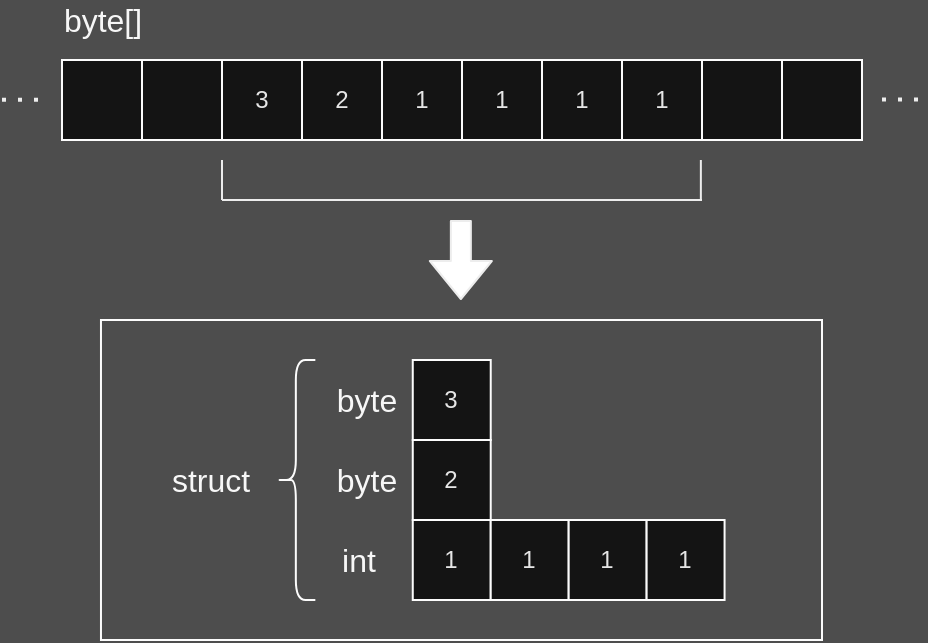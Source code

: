 <mxfile version="15.3.8" type="device"><diagram id="x7A3nt4PcmdwIvdYfDue" name="Page-1"><mxGraphModel dx="679" dy="519" grid="1" gridSize="10" guides="1" tooltips="1" connect="1" arrows="1" fold="1" page="1" pageScale="1" pageWidth="827" pageHeight="1169" background="#4D4D4D" math="0" shadow="0"><root><mxCell id="0"/><mxCell id="1" parent="0"/><mxCell id="RhTFTagBiiyCbsLNz-b6-1" value="" style="rounded=0;whiteSpace=wrap;html=1;fillColor=#141414;fontColor=#E6E6E6;strokeColor=#FCFCFC;" vertex="1" parent="1"><mxGeometry x="240" y="280" width="40" height="40" as="geometry"/></mxCell><mxCell id="RhTFTagBiiyCbsLNz-b6-2" value="" style="rounded=0;whiteSpace=wrap;html=1;fillColor=#141414;fontColor=#E6E6E6;strokeColor=#FCFCFC;" vertex="1" parent="1"><mxGeometry x="280" y="280" width="40" height="40" as="geometry"/></mxCell><mxCell id="RhTFTagBiiyCbsLNz-b6-3" value="3" style="rounded=0;whiteSpace=wrap;html=1;fillColor=#141414;fontColor=#E6E6E6;strokeColor=#FCFCFC;" vertex="1" parent="1"><mxGeometry x="320" y="280" width="40" height="40" as="geometry"/></mxCell><mxCell id="RhTFTagBiiyCbsLNz-b6-4" value="2" style="rounded=0;whiteSpace=wrap;html=1;fillColor=#141414;fontColor=#E6E6E6;strokeColor=#FCFCFC;" vertex="1" parent="1"><mxGeometry x="360" y="280" width="40" height="40" as="geometry"/></mxCell><mxCell id="RhTFTagBiiyCbsLNz-b6-5" value="1" style="rounded=0;whiteSpace=wrap;html=1;fillColor=#141414;fontColor=#E6E6E6;strokeColor=#FCFCFC;" vertex="1" parent="1"><mxGeometry x="400" y="280" width="40" height="40" as="geometry"/></mxCell><mxCell id="RhTFTagBiiyCbsLNz-b6-6" value="1" style="rounded=0;whiteSpace=wrap;html=1;fillColor=#141414;fontColor=#E6E6E6;strokeColor=#FCFCFC;" vertex="1" parent="1"><mxGeometry x="440" y="280" width="40" height="40" as="geometry"/></mxCell><mxCell id="RhTFTagBiiyCbsLNz-b6-7" value="1" style="rounded=0;whiteSpace=wrap;html=1;fillColor=#141414;fontColor=#E6E6E6;strokeColor=#FCFCFC;" vertex="1" parent="1"><mxGeometry x="480" y="280" width="40" height="40" as="geometry"/></mxCell><mxCell id="RhTFTagBiiyCbsLNz-b6-8" value="1" style="rounded=0;whiteSpace=wrap;html=1;fillColor=#141414;fontColor=#E6E6E6;strokeColor=#FCFCFC;" vertex="1" parent="1"><mxGeometry x="520" y="280" width="40" height="40" as="geometry"/></mxCell><mxCell id="RhTFTagBiiyCbsLNz-b6-9" value="" style="endArrow=none;dashed=1;html=1;dashPattern=1 3;strokeWidth=2;fontColor=#F7F7F7;strokeColor=#EDEDED;" edge="1" parent="1"><mxGeometry width="50" height="50" relative="1" as="geometry"><mxPoint x="210" y="299.83" as="sourcePoint"/><mxPoint x="230" y="299.83" as="targetPoint"/></mxGeometry></mxCell><mxCell id="RhTFTagBiiyCbsLNz-b6-10" value="" style="endArrow=none;dashed=1;html=1;dashPattern=1 3;strokeWidth=2;fontColor=#F7F7F7;strokeColor=#EDEDED;" edge="1" parent="1"><mxGeometry width="50" height="50" relative="1" as="geometry"><mxPoint x="650" y="299.76" as="sourcePoint"/><mxPoint x="670" y="299.76" as="targetPoint"/></mxGeometry></mxCell><mxCell id="RhTFTagBiiyCbsLNz-b6-12" value="" style="rounded=0;whiteSpace=wrap;html=1;fillColor=#141414;fontColor=#E6E6E6;strokeColor=#FCFCFC;" vertex="1" parent="1"><mxGeometry x="560" y="280" width="40" height="40" as="geometry"/></mxCell><mxCell id="RhTFTagBiiyCbsLNz-b6-13" value="" style="rounded=0;whiteSpace=wrap;html=1;fillColor=#141414;fontColor=#E6E6E6;strokeColor=#FCFCFC;" vertex="1" parent="1"><mxGeometry x="600" y="280" width="40" height="40" as="geometry"/></mxCell><mxCell id="RhTFTagBiiyCbsLNz-b6-14" value="byte[]" style="text;html=1;align=center;verticalAlign=middle;resizable=0;points=[];autosize=1;strokeColor=none;fillColor=none;fontSize=16;fontColor=#F7F7F7;" vertex="1" parent="1"><mxGeometry x="235" y="250" width="50" height="20" as="geometry"/></mxCell><mxCell id="RhTFTagBiiyCbsLNz-b6-15" value="" style="endArrow=none;html=1;fontSize=16;fontColor=#F7F7F7;strokeColor=#EDEDED;" edge="1" parent="1"><mxGeometry width="50" height="50" relative="1" as="geometry"><mxPoint x="320" y="350" as="sourcePoint"/><mxPoint x="320" y="330" as="targetPoint"/></mxGeometry></mxCell><mxCell id="RhTFTagBiiyCbsLNz-b6-17" value="" style="endArrow=none;html=1;fontSize=16;fontColor=#F7F7F7;strokeColor=#EDEDED;" edge="1" parent="1"><mxGeometry width="50" height="50" relative="1" as="geometry"><mxPoint x="559.43" y="350" as="sourcePoint"/><mxPoint x="559.43" y="330" as="targetPoint"/></mxGeometry></mxCell><mxCell id="RhTFTagBiiyCbsLNz-b6-18" value="" style="endArrow=none;html=1;fontSize=16;fontColor=#F7F7F7;strokeColor=#EDEDED;" edge="1" parent="1"><mxGeometry width="50" height="50" relative="1" as="geometry"><mxPoint x="560" y="350" as="sourcePoint"/><mxPoint x="320" y="350" as="targetPoint"/></mxGeometry></mxCell><mxCell id="RhTFTagBiiyCbsLNz-b6-19" value="" style="shape=flexArrow;endArrow=classic;html=1;fontSize=16;fontColor=#F7F7F7;strokeColor=#EDEDED;fillColor=default;" edge="1" parent="1"><mxGeometry width="50" height="50" relative="1" as="geometry"><mxPoint x="439.43" y="360" as="sourcePoint"/><mxPoint x="439.43" y="400" as="targetPoint"/></mxGeometry></mxCell><mxCell id="RhTFTagBiiyCbsLNz-b6-26" value="1" style="rounded=0;whiteSpace=wrap;html=1;fillColor=#141414;fontColor=#E6E6E6;strokeColor=#FCFCFC;" vertex="1" parent="1"><mxGeometry x="400" y="280" width="40" height="40" as="geometry"/></mxCell><mxCell id="RhTFTagBiiyCbsLNz-b6-27" value="1" style="rounded=0;whiteSpace=wrap;html=1;fillColor=#141414;fontColor=#E6E6E6;strokeColor=#FCFCFC;" vertex="1" parent="1"><mxGeometry x="440" y="280" width="40" height="40" as="geometry"/></mxCell><mxCell id="RhTFTagBiiyCbsLNz-b6-28" value="1" style="rounded=0;whiteSpace=wrap;html=1;fillColor=#141414;fontColor=#E6E6E6;strokeColor=#FCFCFC;" vertex="1" parent="1"><mxGeometry x="480" y="280" width="40" height="40" as="geometry"/></mxCell><mxCell id="RhTFTagBiiyCbsLNz-b6-35" value="" style="group" vertex="1" connectable="0" parent="1"><mxGeometry x="240" y="410" width="380" height="160" as="geometry"/></mxCell><mxCell id="RhTFTagBiiyCbsLNz-b6-34" value="g" style="rounded=0;whiteSpace=wrap;html=1;fontSize=16;fontColor=#F7F7F7;strokeColor=#FCFCFC;fillColor=none;" vertex="1" parent="RhTFTagBiiyCbsLNz-b6-35"><mxGeometry x="19.487" width="360.513" height="160" as="geometry"/></mxCell><mxCell id="RhTFTagBiiyCbsLNz-b6-20" value="struct" style="text;html=1;align=center;verticalAlign=middle;resizable=0;points=[];autosize=1;strokeColor=none;fillColor=none;fontSize=16;fontColor=#F7F7F7;" vertex="1" parent="RhTFTagBiiyCbsLNz-b6-35"><mxGeometry x="48.718" y="70" width="50" height="20" as="geometry"/></mxCell><mxCell id="RhTFTagBiiyCbsLNz-b6-21" value="" style="shape=curlyBracket;whiteSpace=wrap;html=1;rounded=1;fontSize=16;fontColor=#F7F7F7;strokeColor=#FCFCFC;fillColor=#141414;" vertex="1" parent="RhTFTagBiiyCbsLNz-b6-35"><mxGeometry x="107.179" y="20" width="19.487" height="120" as="geometry"/></mxCell><mxCell id="RhTFTagBiiyCbsLNz-b6-22" value="byte" style="text;html=1;align=center;verticalAlign=middle;resizable=0;points=[];autosize=1;strokeColor=none;fillColor=none;fontSize=16;fontColor=#F7F7F7;" vertex="1" parent="RhTFTagBiiyCbsLNz-b6-35"><mxGeometry x="126.667" y="30" width="50" height="20" as="geometry"/></mxCell><mxCell id="RhTFTagBiiyCbsLNz-b6-23" value="byte" style="text;html=1;align=center;verticalAlign=middle;resizable=0;points=[];autosize=1;strokeColor=none;fillColor=none;fontSize=16;fontColor=#F7F7F7;" vertex="1" parent="RhTFTagBiiyCbsLNz-b6-35"><mxGeometry x="126.667" y="70" width="50" height="20" as="geometry"/></mxCell><mxCell id="RhTFTagBiiyCbsLNz-b6-24" value="3" style="rounded=0;whiteSpace=wrap;html=1;fillColor=#141414;fontColor=#E6E6E6;strokeColor=#FCFCFC;" vertex="1" parent="RhTFTagBiiyCbsLNz-b6-35"><mxGeometry x="175.385" y="20" width="38.974" height="40" as="geometry"/></mxCell><mxCell id="RhTFTagBiiyCbsLNz-b6-25" value="2" style="rounded=0;whiteSpace=wrap;html=1;fillColor=#141414;fontColor=#E6E6E6;strokeColor=#FCFCFC;" vertex="1" parent="RhTFTagBiiyCbsLNz-b6-35"><mxGeometry x="175.385" y="60" width="38.974" height="40" as="geometry"/></mxCell><mxCell id="RhTFTagBiiyCbsLNz-b6-29" value="1" style="rounded=0;whiteSpace=wrap;html=1;fillColor=#141414;fontColor=#E6E6E6;strokeColor=#FCFCFC;" vertex="1" parent="RhTFTagBiiyCbsLNz-b6-35"><mxGeometry x="175.385" y="100" width="38.974" height="40" as="geometry"/></mxCell><mxCell id="RhTFTagBiiyCbsLNz-b6-30" value="1" style="rounded=0;whiteSpace=wrap;html=1;fillColor=#141414;fontColor=#E6E6E6;strokeColor=#FCFCFC;" vertex="1" parent="RhTFTagBiiyCbsLNz-b6-35"><mxGeometry x="214.359" y="100" width="38.974" height="40" as="geometry"/></mxCell><mxCell id="RhTFTagBiiyCbsLNz-b6-31" value="1" style="rounded=0;whiteSpace=wrap;html=1;fillColor=#141414;fontColor=#E6E6E6;strokeColor=#FCFCFC;" vertex="1" parent="RhTFTagBiiyCbsLNz-b6-35"><mxGeometry x="253.333" y="100" width="38.974" height="40" as="geometry"/></mxCell><mxCell id="RhTFTagBiiyCbsLNz-b6-32" value="1" style="rounded=0;whiteSpace=wrap;html=1;fillColor=#141414;fontColor=#E6E6E6;strokeColor=#FCFCFC;" vertex="1" parent="RhTFTagBiiyCbsLNz-b6-35"><mxGeometry x="292.308" y="100" width="38.974" height="40" as="geometry"/></mxCell><mxCell id="RhTFTagBiiyCbsLNz-b6-33" value="int" style="text;html=1;align=center;verticalAlign=middle;resizable=0;points=[];autosize=1;strokeColor=none;fillColor=none;fontSize=16;fontColor=#F7F7F7;" vertex="1" parent="RhTFTagBiiyCbsLNz-b6-35"><mxGeometry x="133.487" y="110" width="30" height="20" as="geometry"/></mxCell></root></mxGraphModel></diagram></mxfile>